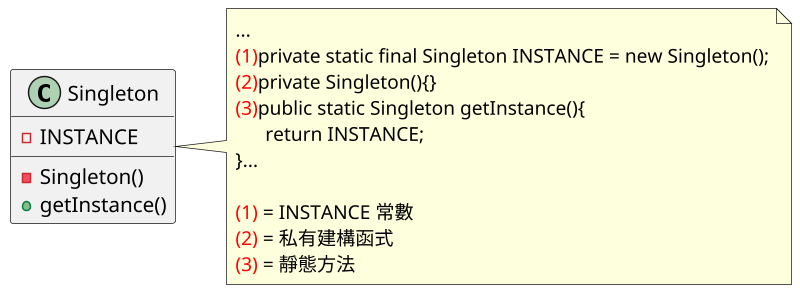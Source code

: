 @startuml

scale 800*800

class Singleton{
    -INSTANCE
    -Singleton()
    +getInstance()
}

note right of Singleton
  ...
  <color:red>(1)</color>private static final Singleton INSTANCE = new Singleton();
  <color:red>(2)</color>private Singleton(){}
  <color:red>(3)</color>public static Singleton getInstance(){
        return INSTANCE;
  }...

  <color:red>(1)</color> = INSTANCE 常數
  <color:red>(2)</color> = 私有建構函式
  <color:red>(3)</color> = 靜態方法
end note

@enduml